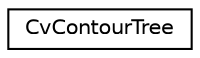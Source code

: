 digraph "Graphical Class Hierarchy"
{
 // LATEX_PDF_SIZE
  edge [fontname="Helvetica",fontsize="10",labelfontname="Helvetica",labelfontsize="10"];
  node [fontname="Helvetica",fontsize="10",shape=record];
  rankdir="LR";
  Node0 [label="CvContourTree",height=0.2,width=0.4,color="black", fillcolor="white", style="filled",URL="$struct_cv_contour_tree.html",tooltip=" "];
}
